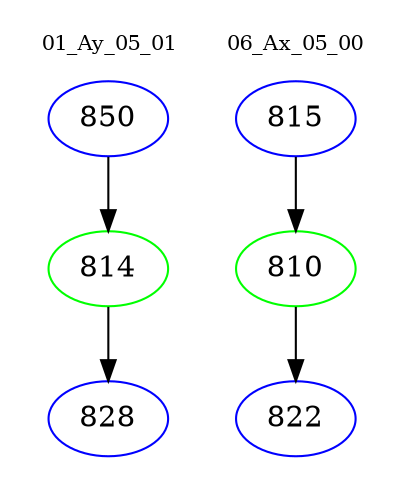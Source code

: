 digraph{
subgraph cluster_0 {
color = white
label = "01_Ay_05_01";
fontsize=10;
T0_850 [label="850", color="blue"]
T0_850 -> T0_814 [color="black"]
T0_814 [label="814", color="green"]
T0_814 -> T0_828 [color="black"]
T0_828 [label="828", color="blue"]
}
subgraph cluster_1 {
color = white
label = "06_Ax_05_00";
fontsize=10;
T1_815 [label="815", color="blue"]
T1_815 -> T1_810 [color="black"]
T1_810 [label="810", color="green"]
T1_810 -> T1_822 [color="black"]
T1_822 [label="822", color="blue"]
}
}
